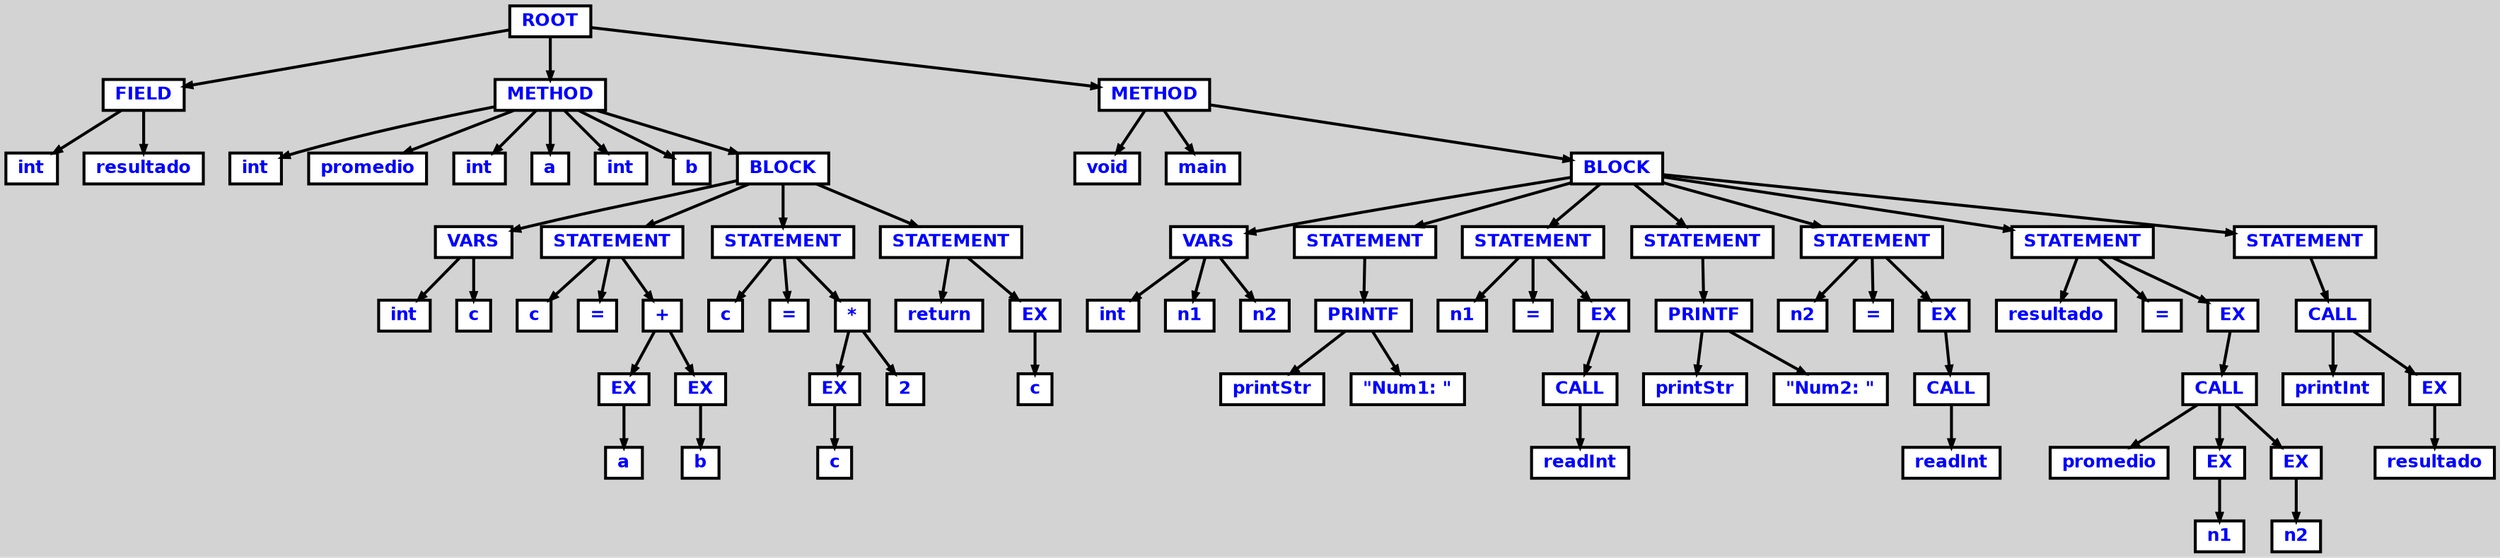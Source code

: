 digraph {

	ordering=out;
	ranksep=.4;
	bgcolor="lightgrey"; node [shape=box, fixedsize=false, fontsize=12, fontname="Helvetica-bold", fontcolor="blue"
		width=.25, height=.25, color="black", fillcolor="white", style="filled, solid, bold"];
	edge [arrowsize=.5, color="black", style="bold"]

  n0 [label="ROOT"];
  n1 [label="FIELD"];
  n1 [label="FIELD"];
  n2 [label="int"];
  n3 [label="resultado"];
  n4 [label="METHOD"];
  n4 [label="METHOD"];
  n5 [label="int"];
  n6 [label="promedio"];
  n7 [label="int"];
  n8 [label="a"];
  n9 [label="int"];
  n10 [label="b"];
  n11 [label="BLOCK"];
  n11 [label="BLOCK"];
  n12 [label="VARS"];
  n12 [label="VARS"];
  n13 [label="int"];
  n14 [label="c"];
  n15 [label="STATEMENT"];
  n15 [label="STATEMENT"];
  n16 [label="c"];
  n17 [label="="];
  n18 [label="+"];
  n18 [label="+"];
  n19 [label="EX"];
  n19 [label="EX"];
  n20 [label="a"];
  n21 [label="EX"];
  n21 [label="EX"];
  n22 [label="b"];
  n23 [label="STATEMENT"];
  n23 [label="STATEMENT"];
  n24 [label="c"];
  n25 [label="="];
  n26 [label="*"];
  n26 [label="*"];
  n27 [label="EX"];
  n27 [label="EX"];
  n28 [label="c"];
  n29 [label="2"];
  n30 [label="STATEMENT"];
  n30 [label="STATEMENT"];
  n31 [label="return"];
  n32 [label="EX"];
  n32 [label="EX"];
  n33 [label="c"];
  n34 [label="METHOD"];
  n34 [label="METHOD"];
  n35 [label="void"];
  n36 [label="main"];
  n37 [label="BLOCK"];
  n37 [label="BLOCK"];
  n38 [label="VARS"];
  n38 [label="VARS"];
  n39 [label="int"];
  n40 [label="n1"];
  n41 [label="n2"];
  n42 [label="STATEMENT"];
  n42 [label="STATEMENT"];
  n43 [label="PRINTF"];
  n43 [label="PRINTF"];
  n44 [label="printStr"];
  n45 [label="\"Num1: \""];
  n46 [label="STATEMENT"];
  n46 [label="STATEMENT"];
  n47 [label="n1"];
  n48 [label="="];
  n49 [label="EX"];
  n49 [label="EX"];
  n50 [label="CALL"];
  n50 [label="CALL"];
  n51 [label="readInt"];
  n52 [label="STATEMENT"];
  n52 [label="STATEMENT"];
  n53 [label="PRINTF"];
  n53 [label="PRINTF"];
  n54 [label="printStr"];
  n55 [label="\"Num2: \""];
  n56 [label="STATEMENT"];
  n56 [label="STATEMENT"];
  n57 [label="n2"];
  n58 [label="="];
  n59 [label="EX"];
  n59 [label="EX"];
  n60 [label="CALL"];
  n60 [label="CALL"];
  n61 [label="readInt"];
  n62 [label="STATEMENT"];
  n62 [label="STATEMENT"];
  n63 [label="resultado"];
  n64 [label="="];
  n65 [label="EX"];
  n65 [label="EX"];
  n66 [label="CALL"];
  n66 [label="CALL"];
  n67 [label="promedio"];
  n68 [label="EX"];
  n68 [label="EX"];
  n69 [label="n1"];
  n70 [label="EX"];
  n70 [label="EX"];
  n71 [label="n2"];
  n72 [label="STATEMENT"];
  n72 [label="STATEMENT"];
  n73 [label="CALL"];
  n73 [label="CALL"];
  n74 [label="printInt"];
  n75 [label="EX"];
  n75 [label="EX"];
  n76 [label="resultado"];

  n0 -> n1 // "ROOT" -> "FIELD"
  n1 -> n2 // "FIELD" -> "int"
  n1 -> n3 // "FIELD" -> "resultado"
  n0 -> n4 // "ROOT" -> "METHOD"
  n4 -> n5 // "METHOD" -> "int"
  n4 -> n6 // "METHOD" -> "promedio"
  n4 -> n7 // "METHOD" -> "int"
  n4 -> n8 // "METHOD" -> "a"
  n4 -> n9 // "METHOD" -> "int"
  n4 -> n10 // "METHOD" -> "b"
  n4 -> n11 // "METHOD" -> "BLOCK"
  n11 -> n12 // "BLOCK" -> "VARS"
  n12 -> n13 // "VARS" -> "int"
  n12 -> n14 // "VARS" -> "c"
  n11 -> n15 // "BLOCK" -> "STATEMENT"
  n15 -> n16 // "STATEMENT" -> "c"
  n15 -> n17 // "STATEMENT" -> "="
  n15 -> n18 // "STATEMENT" -> "+"
  n18 -> n19 // "+" -> "EX"
  n19 -> n20 // "EX" -> "a"
  n18 -> n21 // "+" -> "EX"
  n21 -> n22 // "EX" -> "b"
  n11 -> n23 // "BLOCK" -> "STATEMENT"
  n23 -> n24 // "STATEMENT" -> "c"
  n23 -> n25 // "STATEMENT" -> "="
  n23 -> n26 // "STATEMENT" -> "*"
  n26 -> n27 // "*" -> "EX"
  n27 -> n28 // "EX" -> "c"
  n26 -> n29 // "*" -> "2"
  n11 -> n30 // "BLOCK" -> "STATEMENT"
  n30 -> n31 // "STATEMENT" -> "return"
  n30 -> n32 // "STATEMENT" -> "EX"
  n32 -> n33 // "EX" -> "c"
  n0 -> n34 // "ROOT" -> "METHOD"
  n34 -> n35 // "METHOD" -> "void"
  n34 -> n36 // "METHOD" -> "main"
  n34 -> n37 // "METHOD" -> "BLOCK"
  n37 -> n38 // "BLOCK" -> "VARS"
  n38 -> n39 // "VARS" -> "int"
  n38 -> n40 // "VARS" -> "n1"
  n38 -> n41 // "VARS" -> "n2"
  n37 -> n42 // "BLOCK" -> "STATEMENT"
  n42 -> n43 // "STATEMENT" -> "PRINTF"
  n43 -> n44 // "PRINTF" -> "printStr"
  n43 -> n45 // "PRINTF" -> "\"Num1: \""
  n37 -> n46 // "BLOCK" -> "STATEMENT"
  n46 -> n47 // "STATEMENT" -> "n1"
  n46 -> n48 // "STATEMENT" -> "="
  n46 -> n49 // "STATEMENT" -> "EX"
  n49 -> n50 // "EX" -> "CALL"
  n50 -> n51 // "CALL" -> "readInt"
  n37 -> n52 // "BLOCK" -> "STATEMENT"
  n52 -> n53 // "STATEMENT" -> "PRINTF"
  n53 -> n54 // "PRINTF" -> "printStr"
  n53 -> n55 // "PRINTF" -> "\"Num2: \""
  n37 -> n56 // "BLOCK" -> "STATEMENT"
  n56 -> n57 // "STATEMENT" -> "n2"
  n56 -> n58 // "STATEMENT" -> "="
  n56 -> n59 // "STATEMENT" -> "EX"
  n59 -> n60 // "EX" -> "CALL"
  n60 -> n61 // "CALL" -> "readInt"
  n37 -> n62 // "BLOCK" -> "STATEMENT"
  n62 -> n63 // "STATEMENT" -> "resultado"
  n62 -> n64 // "STATEMENT" -> "="
  n62 -> n65 // "STATEMENT" -> "EX"
  n65 -> n66 // "EX" -> "CALL"
  n66 -> n67 // "CALL" -> "promedio"
  n66 -> n68 // "CALL" -> "EX"
  n68 -> n69 // "EX" -> "n1"
  n66 -> n70 // "CALL" -> "EX"
  n70 -> n71 // "EX" -> "n2"
  n37 -> n72 // "BLOCK" -> "STATEMENT"
  n72 -> n73 // "STATEMENT" -> "CALL"
  n73 -> n74 // "CALL" -> "printInt"
  n73 -> n75 // "CALL" -> "EX"
  n75 -> n76 // "EX" -> "resultado"

}


